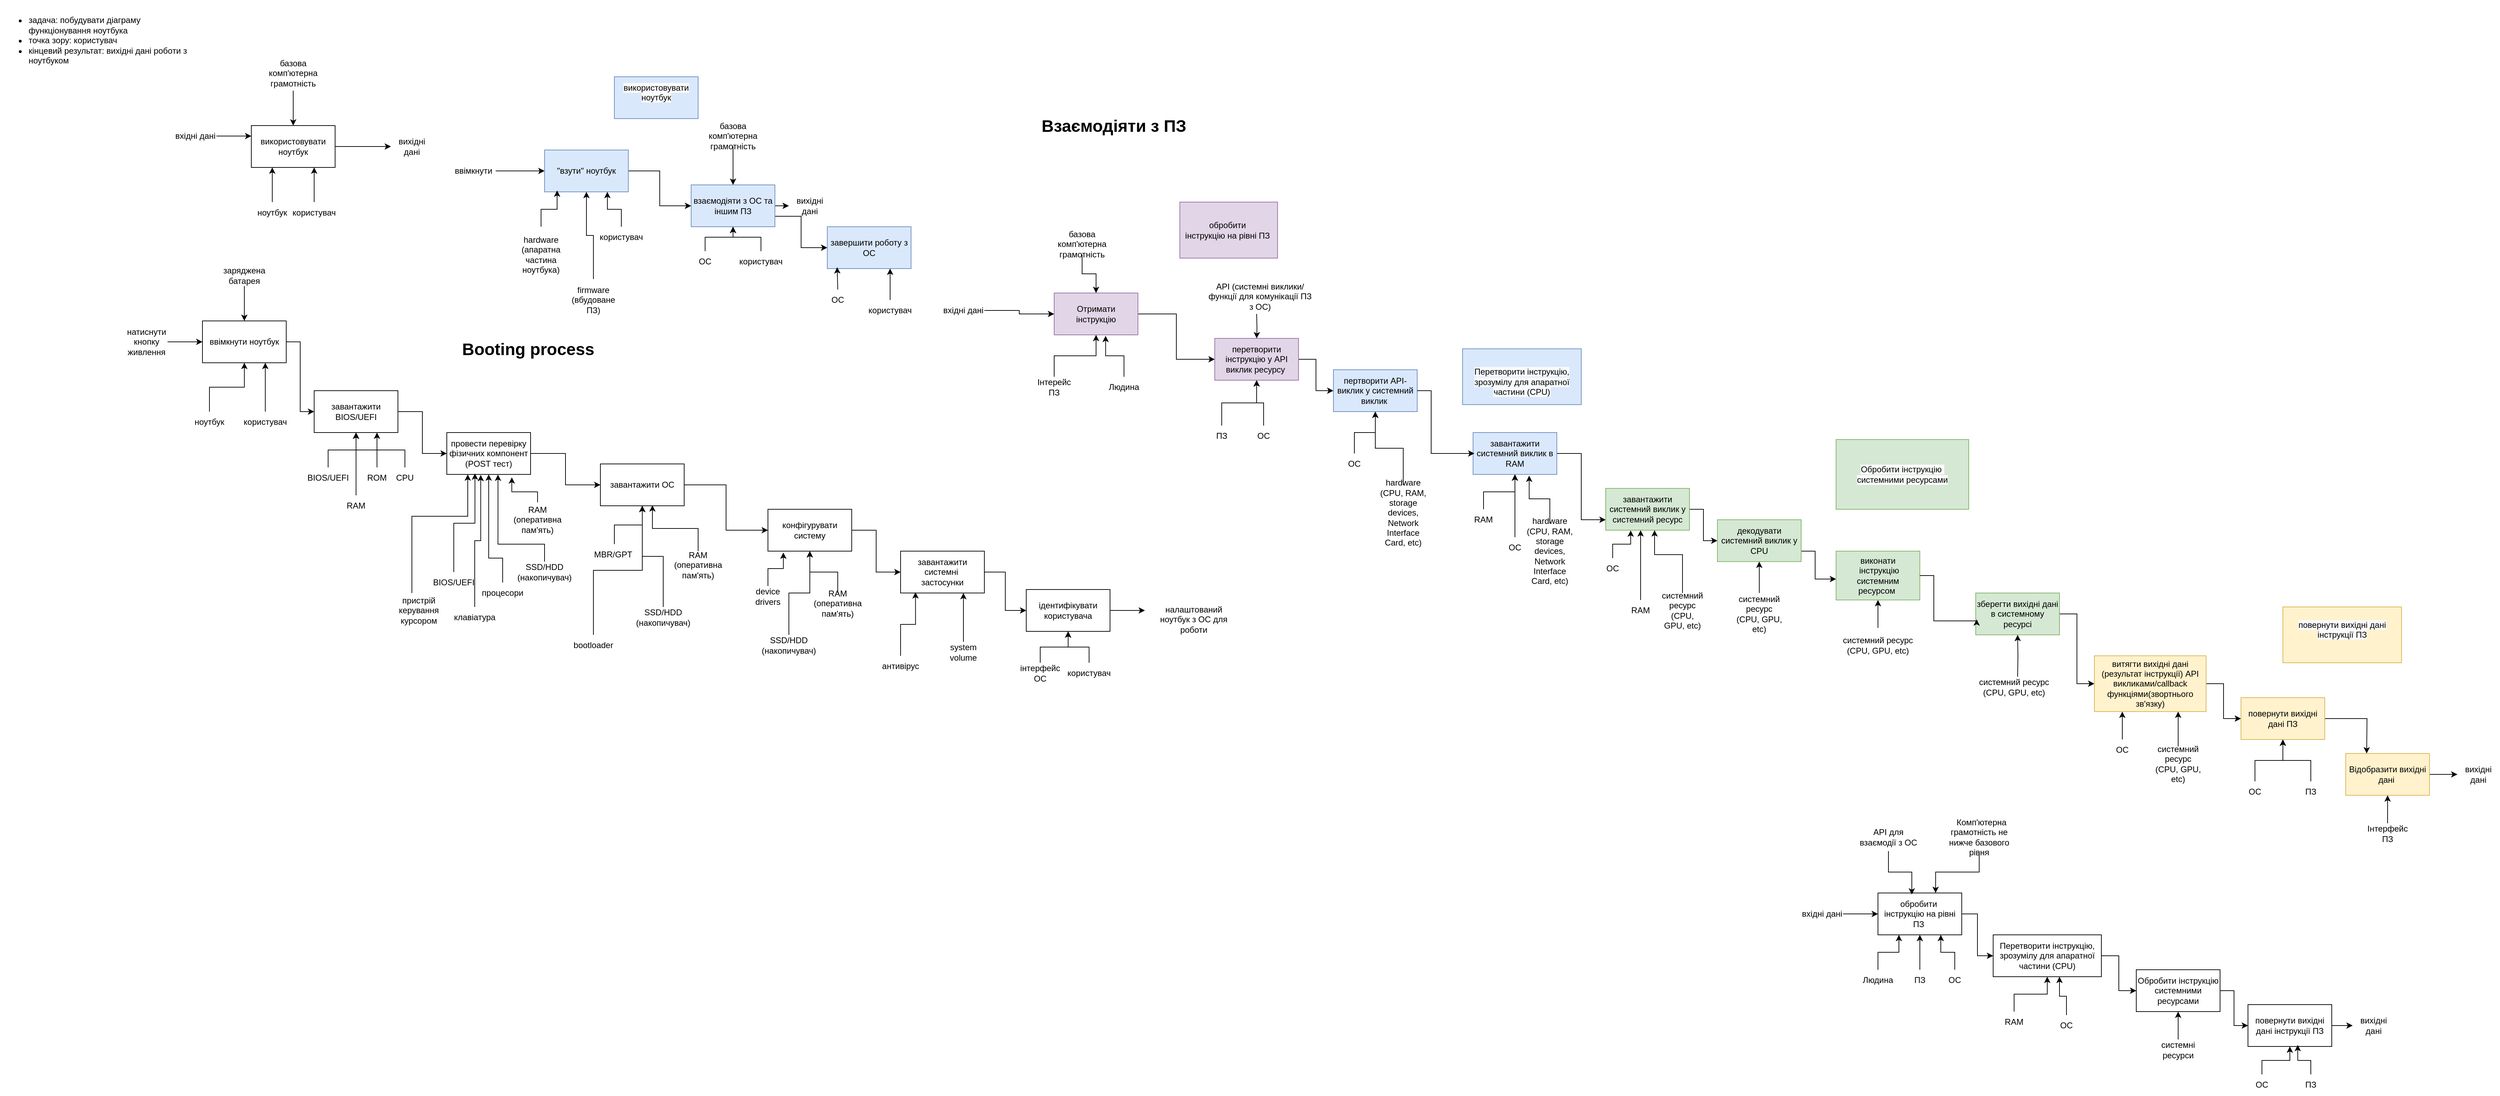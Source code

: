<mxfile version="24.2.2" type="github">
  <diagram name="Page-1" id="XvvfjQK3vHqN5oyYVeZJ">
    <mxGraphModel dx="1750" dy="942" grid="1" gridSize="10" guides="1" tooltips="1" connect="1" arrows="1" fold="1" page="1" pageScale="1" pageWidth="850" pageHeight="1100" math="0" shadow="0">
      <root>
        <mxCell id="0" />
        <mxCell id="1" parent="0" />
        <mxCell id="xynN1DV7xF-PApxHEvJ0-88" style="edgeStyle=orthogonalEdgeStyle;rounded=0;orthogonalLoop=1;jettySize=auto;html=1;exitX=1;exitY=0.5;exitDx=0;exitDy=0;" parent="1" source="xynN1DV7xF-PApxHEvJ0-1" target="xynN1DV7xF-PApxHEvJ0-4" edge="1">
          <mxGeometry relative="1" as="geometry" />
        </mxCell>
        <mxCell id="xynN1DV7xF-PApxHEvJ0-1" value="використовувати ноутбук" style="rounded=0;whiteSpace=wrap;html=1;" parent="1" vertex="1">
          <mxGeometry x="360" y="260" width="120" height="60" as="geometry" />
        </mxCell>
        <mxCell id="xynN1DV7xF-PApxHEvJ0-84" style="edgeStyle=orthogonalEdgeStyle;rounded=0;orthogonalLoop=1;jettySize=auto;html=1;entryX=0;entryY=0.25;entryDx=0;entryDy=0;" parent="1" source="xynN1DV7xF-PApxHEvJ0-3" target="xynN1DV7xF-PApxHEvJ0-1" edge="1">
          <mxGeometry relative="1" as="geometry" />
        </mxCell>
        <mxCell id="xynN1DV7xF-PApxHEvJ0-3" value="вхідні дані" style="text;html=1;align=center;verticalAlign=middle;whiteSpace=wrap;rounded=0;" parent="1" vertex="1">
          <mxGeometry x="250" y="260" width="60" height="30" as="geometry" />
        </mxCell>
        <mxCell id="xynN1DV7xF-PApxHEvJ0-4" value="вихідні дані" style="text;html=1;align=center;verticalAlign=middle;whiteSpace=wrap;rounded=0;" parent="1" vertex="1">
          <mxGeometry x="560" y="275" width="60" height="30" as="geometry" />
        </mxCell>
        <mxCell id="xynN1DV7xF-PApxHEvJ0-85" style="edgeStyle=orthogonalEdgeStyle;rounded=0;orthogonalLoop=1;jettySize=auto;html=1;" parent="1" target="xynN1DV7xF-PApxHEvJ0-1" edge="1">
          <mxGeometry relative="1" as="geometry">
            <mxPoint x="420" y="210" as="sourcePoint" />
            <Array as="points">
              <mxPoint x="420" y="210" />
            </Array>
          </mxGeometry>
        </mxCell>
        <mxCell id="xynN1DV7xF-PApxHEvJ0-5" value="базова комп&#39;ютерна грамотність" style="text;html=1;align=center;verticalAlign=middle;whiteSpace=wrap;rounded=0;" parent="1" vertex="1">
          <mxGeometry x="375" y="170" width="90" height="30" as="geometry" />
        </mxCell>
        <mxCell id="xynN1DV7xF-PApxHEvJ0-86" style="edgeStyle=orthogonalEdgeStyle;rounded=0;orthogonalLoop=1;jettySize=auto;html=1;entryX=0.25;entryY=1;entryDx=0;entryDy=0;" parent="1" source="xynN1DV7xF-PApxHEvJ0-6" target="xynN1DV7xF-PApxHEvJ0-1" edge="1">
          <mxGeometry relative="1" as="geometry" />
        </mxCell>
        <mxCell id="xynN1DV7xF-PApxHEvJ0-6" value="ноутбук" style="text;html=1;align=center;verticalAlign=middle;whiteSpace=wrap;rounded=0;" parent="1" vertex="1">
          <mxGeometry x="360" y="369.65" width="60" height="30" as="geometry" />
        </mxCell>
        <mxCell id="xynN1DV7xF-PApxHEvJ0-87" style="edgeStyle=orthogonalEdgeStyle;rounded=0;orthogonalLoop=1;jettySize=auto;html=1;entryX=0.75;entryY=1;entryDx=0;entryDy=0;" parent="1" source="xynN1DV7xF-PApxHEvJ0-7" target="xynN1DV7xF-PApxHEvJ0-1" edge="1">
          <mxGeometry relative="1" as="geometry" />
        </mxCell>
        <mxCell id="xynN1DV7xF-PApxHEvJ0-7" value="користувач" style="text;html=1;align=center;verticalAlign=middle;whiteSpace=wrap;rounded=0;" parent="1" vertex="1">
          <mxGeometry x="420" y="369.65" width="60" height="30" as="geometry" />
        </mxCell>
        <mxCell id="xynN1DV7xF-PApxHEvJ0-8" value="&lt;ul&gt;&lt;li style=&quot;text-align: left;&quot;&gt;задача: побудувати діаграму функціонування ноутбука&lt;/li&gt;&lt;li style=&quot;text-align: left;&quot;&gt;точка зору: користувач&lt;/li&gt;&lt;li style=&quot;text-align: left;&quot;&gt;кінцевий результат: вихідні дані роботи з ноутбуком&lt;/li&gt;&lt;/ul&gt;&lt;div&gt;&lt;br&gt;&lt;/div&gt;" style="text;html=1;align=center;verticalAlign=middle;whiteSpace=wrap;rounded=0;" parent="1" vertex="1">
          <mxGeometry y="80" width="290" height="130" as="geometry" />
        </mxCell>
        <mxCell id="xynN1DV7xF-PApxHEvJ0-16" style="edgeStyle=orthogonalEdgeStyle;rounded=0;orthogonalLoop=1;jettySize=auto;html=1;exitX=1;exitY=0.5;exitDx=0;exitDy=0;entryX=0;entryY=0.5;entryDx=0;entryDy=0;" parent="1" source="xynN1DV7xF-PApxHEvJ0-9" target="xynN1DV7xF-PApxHEvJ0-10" edge="1">
          <mxGeometry relative="1" as="geometry" />
        </mxCell>
        <mxCell id="xynN1DV7xF-PApxHEvJ0-9" value="ввімкнути ноутбук" style="rounded=0;whiteSpace=wrap;html=1;" parent="1" vertex="1">
          <mxGeometry x="290" y="540" width="120" height="60" as="geometry" />
        </mxCell>
        <mxCell id="xynN1DV7xF-PApxHEvJ0-47" style="edgeStyle=orthogonalEdgeStyle;rounded=0;orthogonalLoop=1;jettySize=auto;html=1;exitX=1;exitY=0.5;exitDx=0;exitDy=0;entryX=0;entryY=0.5;entryDx=0;entryDy=0;" parent="1" source="xynN1DV7xF-PApxHEvJ0-10" target="xynN1DV7xF-PApxHEvJ0-28" edge="1">
          <mxGeometry relative="1" as="geometry" />
        </mxCell>
        <mxCell id="xynN1DV7xF-PApxHEvJ0-10" value="завантажити BIOS/UEFI" style="rounded=0;whiteSpace=wrap;html=1;" parent="1" vertex="1">
          <mxGeometry x="450" y="640" width="120" height="60" as="geometry" />
        </mxCell>
        <mxCell id="xynN1DV7xF-PApxHEvJ0-17" style="edgeStyle=orthogonalEdgeStyle;rounded=0;orthogonalLoop=1;jettySize=auto;html=1;" parent="1" source="xynN1DV7xF-PApxHEvJ0-11" target="xynN1DV7xF-PApxHEvJ0-9" edge="1">
          <mxGeometry relative="1" as="geometry" />
        </mxCell>
        <mxCell id="xynN1DV7xF-PApxHEvJ0-11" value="натиснути кнопку живлення" style="text;html=1;align=center;verticalAlign=middle;whiteSpace=wrap;rounded=0;" parent="1" vertex="1">
          <mxGeometry x="180" y="555" width="60" height="30" as="geometry" />
        </mxCell>
        <mxCell id="xynN1DV7xF-PApxHEvJ0-18" style="edgeStyle=orthogonalEdgeStyle;rounded=0;orthogonalLoop=1;jettySize=auto;html=1;exitX=0.5;exitY=1;exitDx=0;exitDy=0;" parent="1" source="xynN1DV7xF-PApxHEvJ0-13" target="xynN1DV7xF-PApxHEvJ0-9" edge="1">
          <mxGeometry relative="1" as="geometry" />
        </mxCell>
        <mxCell id="xynN1DV7xF-PApxHEvJ0-13" value="заряджена батарея" style="text;html=1;align=center;verticalAlign=middle;whiteSpace=wrap;rounded=0;" parent="1" vertex="1">
          <mxGeometry x="320" y="460" width="60" height="30" as="geometry" />
        </mxCell>
        <mxCell id="xynN1DV7xF-PApxHEvJ0-19" style="edgeStyle=orthogonalEdgeStyle;rounded=0;orthogonalLoop=1;jettySize=auto;html=1;" parent="1" source="xynN1DV7xF-PApxHEvJ0-14" target="xynN1DV7xF-PApxHEvJ0-9" edge="1">
          <mxGeometry relative="1" as="geometry" />
        </mxCell>
        <mxCell id="xynN1DV7xF-PApxHEvJ0-14" value="ноутбук" style="text;html=1;align=center;verticalAlign=middle;whiteSpace=wrap;rounded=0;" parent="1" vertex="1">
          <mxGeometry x="270" y="670" width="60" height="30" as="geometry" />
        </mxCell>
        <mxCell id="xynN1DV7xF-PApxHEvJ0-23" style="edgeStyle=orthogonalEdgeStyle;rounded=0;orthogonalLoop=1;jettySize=auto;html=1;" parent="1" source="xynN1DV7xF-PApxHEvJ0-20" target="xynN1DV7xF-PApxHEvJ0-10" edge="1">
          <mxGeometry relative="1" as="geometry" />
        </mxCell>
        <mxCell id="xynN1DV7xF-PApxHEvJ0-20" value="BIOS/UEFI" style="text;html=1;align=center;verticalAlign=middle;whiteSpace=wrap;rounded=0;" parent="1" vertex="1">
          <mxGeometry x="440" y="750" width="60" height="30" as="geometry" />
        </mxCell>
        <mxCell id="xynN1DV7xF-PApxHEvJ0-25" style="edgeStyle=orthogonalEdgeStyle;rounded=0;orthogonalLoop=1;jettySize=auto;html=1;" parent="1" source="xynN1DV7xF-PApxHEvJ0-21" target="xynN1DV7xF-PApxHEvJ0-10" edge="1">
          <mxGeometry relative="1" as="geometry" />
        </mxCell>
        <mxCell id="xynN1DV7xF-PApxHEvJ0-21" value="ROM" style="text;html=1;align=center;verticalAlign=middle;whiteSpace=wrap;rounded=0;" parent="1" vertex="1">
          <mxGeometry x="510" y="750" width="60" height="30" as="geometry" />
        </mxCell>
        <mxCell id="xynN1DV7xF-PApxHEvJ0-24" style="edgeStyle=orthogonalEdgeStyle;rounded=0;orthogonalLoop=1;jettySize=auto;html=1;exitX=0.5;exitY=0;exitDx=0;exitDy=0;" parent="1" source="xynN1DV7xF-PApxHEvJ0-22" target="xynN1DV7xF-PApxHEvJ0-10" edge="1">
          <mxGeometry relative="1" as="geometry" />
        </mxCell>
        <mxCell id="xynN1DV7xF-PApxHEvJ0-22" value="RAM" style="text;html=1;align=center;verticalAlign=middle;whiteSpace=wrap;rounded=0;" parent="1" vertex="1">
          <mxGeometry x="480" y="790" width="60" height="30" as="geometry" />
        </mxCell>
        <mxCell id="xynN1DV7xF-PApxHEvJ0-27" style="edgeStyle=orthogonalEdgeStyle;rounded=0;orthogonalLoop=1;jettySize=auto;html=1;entryX=0.75;entryY=1;entryDx=0;entryDy=0;" parent="1" source="xynN1DV7xF-PApxHEvJ0-26" target="xynN1DV7xF-PApxHEvJ0-9" edge="1">
          <mxGeometry relative="1" as="geometry" />
        </mxCell>
        <mxCell id="xynN1DV7xF-PApxHEvJ0-26" value="користувач" style="text;html=1;align=center;verticalAlign=middle;whiteSpace=wrap;rounded=0;" parent="1" vertex="1">
          <mxGeometry x="350" y="670" width="60" height="30" as="geometry" />
        </mxCell>
        <mxCell id="xynN1DV7xF-PApxHEvJ0-49" style="edgeStyle=orthogonalEdgeStyle;rounded=0;orthogonalLoop=1;jettySize=auto;html=1;" parent="1" source="xynN1DV7xF-PApxHEvJ0-28" target="xynN1DV7xF-PApxHEvJ0-48" edge="1">
          <mxGeometry relative="1" as="geometry" />
        </mxCell>
        <mxCell id="xynN1DV7xF-PApxHEvJ0-28" value="провести перевірку фізичних компонент (POST теcт)" style="rounded=0;whiteSpace=wrap;html=1;" parent="1" vertex="1">
          <mxGeometry x="640" y="700" width="120" height="60" as="geometry" />
        </mxCell>
        <mxCell id="xynN1DV7xF-PApxHEvJ0-34" style="edgeStyle=orthogonalEdgeStyle;rounded=0;orthogonalLoop=1;jettySize=auto;html=1;entryX=0.75;entryY=1;entryDx=0;entryDy=0;" parent="1" source="xynN1DV7xF-PApxHEvJ0-33" target="xynN1DV7xF-PApxHEvJ0-10" edge="1">
          <mxGeometry relative="1" as="geometry" />
        </mxCell>
        <mxCell id="xynN1DV7xF-PApxHEvJ0-33" value="CPU" style="text;html=1;align=center;verticalAlign=middle;whiteSpace=wrap;rounded=0;" parent="1" vertex="1">
          <mxGeometry x="550" y="750" width="60" height="30" as="geometry" />
        </mxCell>
        <mxCell id="xynN1DV7xF-PApxHEvJ0-44" style="edgeStyle=orthogonalEdgeStyle;rounded=0;orthogonalLoop=1;jettySize=auto;html=1;" parent="1" source="xynN1DV7xF-PApxHEvJ0-37" target="xynN1DV7xF-PApxHEvJ0-28" edge="1">
          <mxGeometry relative="1" as="geometry">
            <Array as="points">
              <mxPoint x="720" y="880" />
              <mxPoint x="700" y="880" />
            </Array>
          </mxGeometry>
        </mxCell>
        <mxCell id="xynN1DV7xF-PApxHEvJ0-37" value="процесори" style="text;html=1;align=center;verticalAlign=middle;whiteSpace=wrap;rounded=0;" parent="1" vertex="1">
          <mxGeometry x="690" y="915" width="60" height="30" as="geometry" />
        </mxCell>
        <mxCell id="xynN1DV7xF-PApxHEvJ0-38" value="RAM (оперативна пам&#39;ять)" style="text;html=1;align=center;verticalAlign=middle;whiteSpace=wrap;rounded=0;" parent="1" vertex="1">
          <mxGeometry x="740" y="810" width="60" height="30" as="geometry" />
        </mxCell>
        <mxCell id="xynN1DV7xF-PApxHEvJ0-42" style="edgeStyle=orthogonalEdgeStyle;rounded=0;orthogonalLoop=1;jettySize=auto;html=1;entryX=0.25;entryY=1;entryDx=0;entryDy=0;" parent="1" target="xynN1DV7xF-PApxHEvJ0-28" edge="1">
          <mxGeometry relative="1" as="geometry">
            <mxPoint x="590" y="930" as="sourcePoint" />
            <Array as="points">
              <mxPoint x="590" y="820" />
              <mxPoint x="670" y="820" />
            </Array>
          </mxGeometry>
        </mxCell>
        <mxCell id="xynN1DV7xF-PApxHEvJ0-39" value="пристрій керування курсором" style="text;html=1;align=center;verticalAlign=middle;whiteSpace=wrap;rounded=0;" parent="1" vertex="1">
          <mxGeometry x="550" y="940" width="100" height="30" as="geometry" />
        </mxCell>
        <mxCell id="xynN1DV7xF-PApxHEvJ0-40" value="SSD/HDD (накопичувач)" style="text;html=1;align=center;verticalAlign=middle;whiteSpace=wrap;rounded=0;" parent="1" vertex="1">
          <mxGeometry x="750" y="885" width="60" height="30" as="geometry" />
        </mxCell>
        <mxCell id="xynN1DV7xF-PApxHEvJ0-41" value="клавіатура" style="text;html=1;align=center;verticalAlign=middle;whiteSpace=wrap;rounded=0;" parent="1" vertex="1">
          <mxGeometry x="650" y="950" width="60" height="30" as="geometry" />
        </mxCell>
        <mxCell id="xynN1DV7xF-PApxHEvJ0-43" style="edgeStyle=orthogonalEdgeStyle;rounded=0;orthogonalLoop=1;jettySize=auto;html=1;exitX=0.5;exitY=0;exitDx=0;exitDy=0;entryX=0.405;entryY=1.013;entryDx=0;entryDy=0;entryPerimeter=0;" parent="1" source="xynN1DV7xF-PApxHEvJ0-41" target="xynN1DV7xF-PApxHEvJ0-28" edge="1">
          <mxGeometry relative="1" as="geometry" />
        </mxCell>
        <mxCell id="xynN1DV7xF-PApxHEvJ0-45" style="edgeStyle=orthogonalEdgeStyle;rounded=0;orthogonalLoop=1;jettySize=auto;html=1;entryX=0.776;entryY=1.07;entryDx=0;entryDy=0;entryPerimeter=0;" parent="1" target="xynN1DV7xF-PApxHEvJ0-28" edge="1">
          <mxGeometry relative="1" as="geometry">
            <mxPoint x="770" y="800" as="sourcePoint" />
            <Array as="points">
              <mxPoint x="770" y="785" />
              <mxPoint x="733" y="785" />
            </Array>
          </mxGeometry>
        </mxCell>
        <mxCell id="xynN1DV7xF-PApxHEvJ0-46" style="edgeStyle=orthogonalEdgeStyle;rounded=0;orthogonalLoop=1;jettySize=auto;html=1;entryX=0.611;entryY=1.005;entryDx=0;entryDy=0;entryPerimeter=0;" parent="1" source="xynN1DV7xF-PApxHEvJ0-40" target="xynN1DV7xF-PApxHEvJ0-28" edge="1">
          <mxGeometry relative="1" as="geometry">
            <Array as="points">
              <mxPoint x="780" y="860" />
              <mxPoint x="713" y="860" />
            </Array>
          </mxGeometry>
        </mxCell>
        <mxCell id="xynN1DV7xF-PApxHEvJ0-68" style="edgeStyle=orthogonalEdgeStyle;rounded=0;orthogonalLoop=1;jettySize=auto;html=1;exitX=1;exitY=0.5;exitDx=0;exitDy=0;entryX=0;entryY=0.5;entryDx=0;entryDy=0;" parent="1" source="xynN1DV7xF-PApxHEvJ0-48" target="xynN1DV7xF-PApxHEvJ0-61" edge="1">
          <mxGeometry relative="1" as="geometry" />
        </mxCell>
        <mxCell id="xynN1DV7xF-PApxHEvJ0-48" value="завантажити ОС" style="rounded=0;whiteSpace=wrap;html=1;" parent="1" vertex="1">
          <mxGeometry x="860" y="745" width="120" height="60" as="geometry" />
        </mxCell>
        <mxCell id="xynN1DV7xF-PApxHEvJ0-51" style="edgeStyle=orthogonalEdgeStyle;rounded=0;orthogonalLoop=1;jettySize=auto;html=1;" parent="1" source="xynN1DV7xF-PApxHEvJ0-50" target="xynN1DV7xF-PApxHEvJ0-48" edge="1">
          <mxGeometry relative="1" as="geometry" />
        </mxCell>
        <mxCell id="xynN1DV7xF-PApxHEvJ0-50" value="MBR/GPT&amp;nbsp;" style="text;html=1;align=center;verticalAlign=middle;whiteSpace=wrap;rounded=0;" parent="1" vertex="1">
          <mxGeometry x="850" y="860" width="60" height="30" as="geometry" />
        </mxCell>
        <mxCell id="xynN1DV7xF-PApxHEvJ0-53" style="edgeStyle=orthogonalEdgeStyle;rounded=0;orthogonalLoop=1;jettySize=auto;html=1;" parent="1" source="xynN1DV7xF-PApxHEvJ0-52" target="xynN1DV7xF-PApxHEvJ0-48" edge="1">
          <mxGeometry relative="1" as="geometry" />
        </mxCell>
        <mxCell id="xynN1DV7xF-PApxHEvJ0-52" value="SSD/HDD (накопичувач)" style="text;html=1;align=center;verticalAlign=middle;whiteSpace=wrap;rounded=0;" parent="1" vertex="1">
          <mxGeometry x="920" y="950" width="60" height="30" as="geometry" />
        </mxCell>
        <mxCell id="xynN1DV7xF-PApxHEvJ0-56" value="RAM (оперативна пам&#39;ять)" style="text;html=1;align=center;verticalAlign=middle;whiteSpace=wrap;rounded=0;" parent="1" vertex="1">
          <mxGeometry x="970" y="870" width="60" height="40" as="geometry" />
        </mxCell>
        <mxCell id="xynN1DV7xF-PApxHEvJ0-57" style="edgeStyle=orthogonalEdgeStyle;rounded=0;orthogonalLoop=1;jettySize=auto;html=1;entryX=0.621;entryY=0.987;entryDx=0;entryDy=0;entryPerimeter=0;" parent="1" source="xynN1DV7xF-PApxHEvJ0-56" target="xynN1DV7xF-PApxHEvJ0-48" edge="1">
          <mxGeometry relative="1" as="geometry" />
        </mxCell>
        <mxCell id="xynN1DV7xF-PApxHEvJ0-59" style="edgeStyle=orthogonalEdgeStyle;rounded=0;orthogonalLoop=1;jettySize=auto;html=1;entryX=0.5;entryY=1;entryDx=0;entryDy=0;" parent="1" source="xynN1DV7xF-PApxHEvJ0-58" target="xynN1DV7xF-PApxHEvJ0-48" edge="1">
          <mxGeometry relative="1" as="geometry" />
        </mxCell>
        <mxCell id="xynN1DV7xF-PApxHEvJ0-58" value="bootloader" style="text;html=1;align=center;verticalAlign=middle;whiteSpace=wrap;rounded=0;" parent="1" vertex="1">
          <mxGeometry x="820" y="990" width="60" height="30" as="geometry" />
        </mxCell>
        <mxCell id="xynN1DV7xF-PApxHEvJ0-60" value="device drivers" style="text;html=1;align=center;verticalAlign=middle;whiteSpace=wrap;rounded=0;" parent="1" vertex="1">
          <mxGeometry x="1070" y="920" width="60" height="30" as="geometry" />
        </mxCell>
        <mxCell id="xynN1DV7xF-PApxHEvJ0-70" style="edgeStyle=orthogonalEdgeStyle;rounded=0;orthogonalLoop=1;jettySize=auto;html=1;" parent="1" source="xynN1DV7xF-PApxHEvJ0-61" target="xynN1DV7xF-PApxHEvJ0-69" edge="1">
          <mxGeometry relative="1" as="geometry" />
        </mxCell>
        <mxCell id="xynN1DV7xF-PApxHEvJ0-61" value="конфігурувати систему" style="rounded=0;whiteSpace=wrap;html=1;" parent="1" vertex="1">
          <mxGeometry x="1100" y="810" width="120" height="60" as="geometry" />
        </mxCell>
        <mxCell id="xynN1DV7xF-PApxHEvJ0-65" style="edgeStyle=orthogonalEdgeStyle;rounded=0;orthogonalLoop=1;jettySize=auto;html=1;" parent="1" source="xynN1DV7xF-PApxHEvJ0-62" target="xynN1DV7xF-PApxHEvJ0-61" edge="1">
          <mxGeometry relative="1" as="geometry" />
        </mxCell>
        <mxCell id="xynN1DV7xF-PApxHEvJ0-62" value="SSD/HDD (накопичувач)" style="text;html=1;align=center;verticalAlign=middle;whiteSpace=wrap;rounded=0;" parent="1" vertex="1">
          <mxGeometry x="1100" y="990" width="60" height="30" as="geometry" />
        </mxCell>
        <mxCell id="xynN1DV7xF-PApxHEvJ0-66" style="edgeStyle=orthogonalEdgeStyle;rounded=0;orthogonalLoop=1;jettySize=auto;html=1;" parent="1" source="xynN1DV7xF-PApxHEvJ0-63" target="xynN1DV7xF-PApxHEvJ0-61" edge="1">
          <mxGeometry relative="1" as="geometry" />
        </mxCell>
        <mxCell id="xynN1DV7xF-PApxHEvJ0-63" value="RAM (оперативна пам&#39;ять)" style="text;html=1;align=center;verticalAlign=middle;whiteSpace=wrap;rounded=0;" parent="1" vertex="1">
          <mxGeometry x="1170" y="930" width="60" height="30" as="geometry" />
        </mxCell>
        <mxCell id="xynN1DV7xF-PApxHEvJ0-64" style="edgeStyle=orthogonalEdgeStyle;rounded=0;orthogonalLoop=1;jettySize=auto;html=1;entryX=0.184;entryY=1.034;entryDx=0;entryDy=0;entryPerimeter=0;" parent="1" source="xynN1DV7xF-PApxHEvJ0-60" target="xynN1DV7xF-PApxHEvJ0-61" edge="1">
          <mxGeometry relative="1" as="geometry" />
        </mxCell>
        <mxCell id="xynN1DV7xF-PApxHEvJ0-76" style="edgeStyle=orthogonalEdgeStyle;rounded=0;orthogonalLoop=1;jettySize=auto;html=1;exitX=1;exitY=0.5;exitDx=0;exitDy=0;" parent="1" source="xynN1DV7xF-PApxHEvJ0-69" target="xynN1DV7xF-PApxHEvJ0-75" edge="1">
          <mxGeometry relative="1" as="geometry" />
        </mxCell>
        <mxCell id="xynN1DV7xF-PApxHEvJ0-69" value="завантажити системні&amp;nbsp;&lt;div&gt;застосунки&lt;/div&gt;" style="rounded=0;whiteSpace=wrap;html=1;" parent="1" vertex="1">
          <mxGeometry x="1290" y="870" width="120" height="60" as="geometry" />
        </mxCell>
        <mxCell id="xynN1DV7xF-PApxHEvJ0-71" value="антивірус" style="text;html=1;align=center;verticalAlign=middle;whiteSpace=wrap;rounded=0;" parent="1" vertex="1">
          <mxGeometry x="1260" y="1020" width="60" height="30" as="geometry" />
        </mxCell>
        <mxCell id="xynN1DV7xF-PApxHEvJ0-74" style="edgeStyle=orthogonalEdgeStyle;rounded=0;orthogonalLoop=1;jettySize=auto;html=1;entryX=0.75;entryY=1;entryDx=0;entryDy=0;" parent="1" source="xynN1DV7xF-PApxHEvJ0-72" target="xynN1DV7xF-PApxHEvJ0-69" edge="1">
          <mxGeometry relative="1" as="geometry" />
        </mxCell>
        <mxCell id="xynN1DV7xF-PApxHEvJ0-72" value="system volume" style="text;html=1;align=center;verticalAlign=middle;whiteSpace=wrap;rounded=0;" parent="1" vertex="1">
          <mxGeometry x="1350" y="1000" width="60" height="30" as="geometry" />
        </mxCell>
        <mxCell id="xynN1DV7xF-PApxHEvJ0-73" style="edgeStyle=orthogonalEdgeStyle;rounded=0;orthogonalLoop=1;jettySize=auto;html=1;entryX=0.178;entryY=0.982;entryDx=0;entryDy=0;entryPerimeter=0;" parent="1" source="xynN1DV7xF-PApxHEvJ0-71" target="xynN1DV7xF-PApxHEvJ0-69" edge="1">
          <mxGeometry relative="1" as="geometry" />
        </mxCell>
        <mxCell id="9BUm0SveGyXNc4T9sePO-149" style="edgeStyle=orthogonalEdgeStyle;rounded=0;orthogonalLoop=1;jettySize=auto;html=1;" edge="1" parent="1" source="xynN1DV7xF-PApxHEvJ0-75">
          <mxGeometry relative="1" as="geometry">
            <mxPoint x="1640" y="955" as="targetPoint" />
          </mxGeometry>
        </mxCell>
        <mxCell id="xynN1DV7xF-PApxHEvJ0-75" value="ідентифікувати користувача" style="rounded=0;whiteSpace=wrap;html=1;" parent="1" vertex="1">
          <mxGeometry x="1470" y="925" width="120" height="60" as="geometry" />
        </mxCell>
        <mxCell id="xynN1DV7xF-PApxHEvJ0-78" style="edgeStyle=orthogonalEdgeStyle;rounded=0;orthogonalLoop=1;jettySize=auto;html=1;" parent="1" source="xynN1DV7xF-PApxHEvJ0-77" target="xynN1DV7xF-PApxHEvJ0-75" edge="1">
          <mxGeometry relative="1" as="geometry" />
        </mxCell>
        <mxCell id="xynN1DV7xF-PApxHEvJ0-77" value="інтерфейс ОС" style="text;html=1;align=center;verticalAlign=middle;whiteSpace=wrap;rounded=0;" parent="1" vertex="1">
          <mxGeometry x="1460" y="1030" width="60" height="30" as="geometry" />
        </mxCell>
        <mxCell id="xynN1DV7xF-PApxHEvJ0-80" style="edgeStyle=orthogonalEdgeStyle;rounded=0;orthogonalLoop=1;jettySize=auto;html=1;" parent="1" source="xynN1DV7xF-PApxHEvJ0-79" target="xynN1DV7xF-PApxHEvJ0-75" edge="1">
          <mxGeometry relative="1" as="geometry" />
        </mxCell>
        <mxCell id="xynN1DV7xF-PApxHEvJ0-79" value="користувач" style="text;html=1;align=center;verticalAlign=middle;whiteSpace=wrap;rounded=0;" parent="1" vertex="1">
          <mxGeometry x="1530" y="1030" width="60" height="30" as="geometry" />
        </mxCell>
        <mxCell id="xynN1DV7xF-PApxHEvJ0-83" value="&lt;h1 style=&quot;margin-top: 0px;&quot;&gt;Booting process&lt;/h1&gt;" style="text;html=1;whiteSpace=wrap;overflow=hidden;rounded=0;" parent="1" vertex="1">
          <mxGeometry x="660" y="560" width="220" height="120" as="geometry" />
        </mxCell>
        <mxCell id="xynN1DV7xF-PApxHEvJ0-104" style="edgeStyle=orthogonalEdgeStyle;rounded=0;orthogonalLoop=1;jettySize=auto;html=1;exitX=1;exitY=0.5;exitDx=0;exitDy=0;entryX=0;entryY=0.5;entryDx=0;entryDy=0;" parent="1" source="xynN1DV7xF-PApxHEvJ0-89" target="xynN1DV7xF-PApxHEvJ0-90" edge="1">
          <mxGeometry relative="1" as="geometry" />
        </mxCell>
        <mxCell id="xynN1DV7xF-PApxHEvJ0-89" value="&quot;взути&quot; ноутбук" style="rounded=0;whiteSpace=wrap;html=1;fillColor=#dae8fc;strokeColor=#6c8ebf;" parent="1" vertex="1">
          <mxGeometry x="780" y="295" width="120" height="60" as="geometry" />
        </mxCell>
        <mxCell id="xynN1DV7xF-PApxHEvJ0-105" style="edgeStyle=orthogonalEdgeStyle;rounded=0;orthogonalLoop=1;jettySize=auto;html=1;exitX=1;exitY=0.5;exitDx=0;exitDy=0;" parent="1" source="xynN1DV7xF-PApxHEvJ0-90" target="xynN1DV7xF-PApxHEvJ0-106" edge="1">
          <mxGeometry relative="1" as="geometry">
            <mxPoint x="1160" y="374.652" as="targetPoint" />
          </mxGeometry>
        </mxCell>
        <mxCell id="9BUm0SveGyXNc4T9sePO-156" style="edgeStyle=orthogonalEdgeStyle;rounded=0;orthogonalLoop=1;jettySize=auto;html=1;exitX=1;exitY=0.75;exitDx=0;exitDy=0;entryX=0;entryY=0.5;entryDx=0;entryDy=0;" edge="1" parent="1" source="xynN1DV7xF-PApxHEvJ0-90" target="9BUm0SveGyXNc4T9sePO-153">
          <mxGeometry relative="1" as="geometry" />
        </mxCell>
        <mxCell id="xynN1DV7xF-PApxHEvJ0-90" value="взаємодіяти з ОС та іншим ПЗ" style="rounded=0;whiteSpace=wrap;html=1;fillColor=#dae8fc;strokeColor=#6c8ebf;" parent="1" vertex="1">
          <mxGeometry x="990" y="345" width="120" height="60" as="geometry" />
        </mxCell>
        <mxCell id="xynN1DV7xF-PApxHEvJ0-102" style="edgeStyle=orthogonalEdgeStyle;rounded=0;orthogonalLoop=1;jettySize=auto;html=1;entryX=0;entryY=0.5;entryDx=0;entryDy=0;" parent="1" source="xynN1DV7xF-PApxHEvJ0-91" target="xynN1DV7xF-PApxHEvJ0-89" edge="1">
          <mxGeometry relative="1" as="geometry" />
        </mxCell>
        <mxCell id="xynN1DV7xF-PApxHEvJ0-91" value="ввімкнути&amp;nbsp;" style="text;html=1;align=center;verticalAlign=middle;whiteSpace=wrap;rounded=0;" parent="1" vertex="1">
          <mxGeometry x="650" y="310" width="60" height="30" as="geometry" />
        </mxCell>
        <mxCell id="xynN1DV7xF-PApxHEvJ0-101" style="edgeStyle=orthogonalEdgeStyle;rounded=0;orthogonalLoop=1;jettySize=auto;html=1;entryX=0.5;entryY=0;entryDx=0;entryDy=0;" parent="1" source="xynN1DV7xF-PApxHEvJ0-93" target="xynN1DV7xF-PApxHEvJ0-90" edge="1">
          <mxGeometry relative="1" as="geometry" />
        </mxCell>
        <mxCell id="xynN1DV7xF-PApxHEvJ0-93" value="базова комп&#39;ютерна грамотність" style="text;html=1;align=center;verticalAlign=middle;whiteSpace=wrap;rounded=0;" parent="1" vertex="1">
          <mxGeometry x="1005" y="260" width="90" height="30" as="geometry" />
        </mxCell>
        <mxCell id="xynN1DV7xF-PApxHEvJ0-94" value="hardware&lt;div&gt;(апаратна частина ноутбука)&lt;/div&gt;" style="text;html=1;align=center;verticalAlign=middle;whiteSpace=wrap;rounded=0;" parent="1" vertex="1">
          <mxGeometry x="740" y="405" width="70" height="80" as="geometry" />
        </mxCell>
        <mxCell id="9BUm0SveGyXNc4T9sePO-139" style="edgeStyle=orthogonalEdgeStyle;rounded=0;orthogonalLoop=1;jettySize=auto;html=1;entryX=0.75;entryY=1;entryDx=0;entryDy=0;" edge="1" parent="1" source="xynN1DV7xF-PApxHEvJ0-95" target="xynN1DV7xF-PApxHEvJ0-89">
          <mxGeometry relative="1" as="geometry" />
        </mxCell>
        <mxCell id="xynN1DV7xF-PApxHEvJ0-95" value="користувач" style="text;html=1;align=center;verticalAlign=middle;whiteSpace=wrap;rounded=0;" parent="1" vertex="1">
          <mxGeometry x="860" y="405" width="60" height="30" as="geometry" />
        </mxCell>
        <mxCell id="xynN1DV7xF-PApxHEvJ0-106" value="вихідні дані" style="text;html=1;align=center;verticalAlign=middle;whiteSpace=wrap;rounded=0;" parent="1" vertex="1">
          <mxGeometry x="1130" y="359.652" width="60" height="30" as="geometry" />
        </mxCell>
        <mxCell id="9BUm0SveGyXNc4T9sePO-11" style="edgeStyle=orthogonalEdgeStyle;rounded=0;orthogonalLoop=1;jettySize=auto;html=1;entryX=0;entryY=0.5;entryDx=0;entryDy=0;" edge="1" parent="1" source="9BUm0SveGyXNc4T9sePO-2" target="9BUm0SveGyXNc4T9sePO-12">
          <mxGeometry relative="1" as="geometry">
            <mxPoint x="1730" y="540.0" as="targetPoint" />
          </mxGeometry>
        </mxCell>
        <mxCell id="9BUm0SveGyXNc4T9sePO-2" value="&lt;div&gt;Отримати&lt;/div&gt;&lt;div&gt;інструкцію&lt;/div&gt;" style="rounded=0;whiteSpace=wrap;html=1;fillColor=#e1d5e7;strokeColor=#9673a6;" vertex="1" parent="1">
          <mxGeometry x="1510" y="500" width="120" height="60" as="geometry" />
        </mxCell>
        <mxCell id="9BUm0SveGyXNc4T9sePO-3" value="&lt;h1 style=&quot;margin-top: 0px;&quot;&gt;Взаємодіяти з ПЗ&lt;/h1&gt;&lt;p&gt;&lt;br&gt;&lt;/p&gt;" style="text;html=1;whiteSpace=wrap;overflow=hidden;rounded=0;" vertex="1" parent="1">
          <mxGeometry x="1490" y="240" width="220" height="60" as="geometry" />
        </mxCell>
        <mxCell id="9BUm0SveGyXNc4T9sePO-9" style="edgeStyle=orthogonalEdgeStyle;rounded=0;orthogonalLoop=1;jettySize=auto;html=1;" edge="1" parent="1" source="9BUm0SveGyXNc4T9sePO-4" target="9BUm0SveGyXNc4T9sePO-2">
          <mxGeometry relative="1" as="geometry" />
        </mxCell>
        <mxCell id="9BUm0SveGyXNc4T9sePO-4" value="вхідні дані" style="text;html=1;align=center;verticalAlign=middle;whiteSpace=wrap;rounded=0;" vertex="1" parent="1">
          <mxGeometry x="1350" y="510" width="60" height="30" as="geometry" />
        </mxCell>
        <mxCell id="9BUm0SveGyXNc4T9sePO-7" style="edgeStyle=orthogonalEdgeStyle;rounded=0;orthogonalLoop=1;jettySize=auto;html=1;" edge="1" parent="1" source="9BUm0SveGyXNc4T9sePO-5" target="9BUm0SveGyXNc4T9sePO-2">
          <mxGeometry relative="1" as="geometry" />
        </mxCell>
        <mxCell id="9BUm0SveGyXNc4T9sePO-5" value="Інтерейс ПЗ" style="text;html=1;align=center;verticalAlign=middle;whiteSpace=wrap;rounded=0;" vertex="1" parent="1">
          <mxGeometry x="1480" y="620" width="60" height="30" as="geometry" />
        </mxCell>
        <mxCell id="9BUm0SveGyXNc4T9sePO-6" value="Людина" style="text;html=1;align=center;verticalAlign=middle;whiteSpace=wrap;rounded=0;" vertex="1" parent="1">
          <mxGeometry x="1580" y="620" width="60" height="30" as="geometry" />
        </mxCell>
        <mxCell id="9BUm0SveGyXNc4T9sePO-8" style="edgeStyle=orthogonalEdgeStyle;rounded=0;orthogonalLoop=1;jettySize=auto;html=1;entryX=0.614;entryY=1.022;entryDx=0;entryDy=0;entryPerimeter=0;" edge="1" parent="1" source="9BUm0SveGyXNc4T9sePO-6" target="9BUm0SveGyXNc4T9sePO-2">
          <mxGeometry relative="1" as="geometry" />
        </mxCell>
        <mxCell id="9BUm0SveGyXNc4T9sePO-16" style="edgeStyle=orthogonalEdgeStyle;rounded=0;orthogonalLoop=1;jettySize=auto;html=1;" edge="1" parent="1" source="9BUm0SveGyXNc4T9sePO-10" target="9BUm0SveGyXNc4T9sePO-2">
          <mxGeometry relative="1" as="geometry" />
        </mxCell>
        <mxCell id="9BUm0SveGyXNc4T9sePO-10" value="базова комп&#39;ютерна грамотність" style="text;html=1;align=center;verticalAlign=middle;whiteSpace=wrap;rounded=0;" vertex="1" parent="1">
          <mxGeometry x="1520" y="415" width="60" height="30" as="geometry" />
        </mxCell>
        <mxCell id="9BUm0SveGyXNc4T9sePO-21" style="edgeStyle=orthogonalEdgeStyle;rounded=0;orthogonalLoop=1;jettySize=auto;html=1;exitX=1;exitY=0.5;exitDx=0;exitDy=0;entryX=0;entryY=0.5;entryDx=0;entryDy=0;" edge="1" parent="1" source="9BUm0SveGyXNc4T9sePO-12" target="9BUm0SveGyXNc4T9sePO-20">
          <mxGeometry relative="1" as="geometry" />
        </mxCell>
        <mxCell id="9BUm0SveGyXNc4T9sePO-12" value="перетворити інструкцію у API виклик ресурсу&amp;nbsp;" style="rounded=0;whiteSpace=wrap;html=1;fillColor=#e1d5e7;strokeColor=#9673a6;" vertex="1" parent="1">
          <mxGeometry x="1740" y="565" width="120" height="60" as="geometry" />
        </mxCell>
        <mxCell id="9BUm0SveGyXNc4T9sePO-18" style="edgeStyle=orthogonalEdgeStyle;rounded=0;orthogonalLoop=1;jettySize=auto;html=1;" edge="1" parent="1" source="9BUm0SveGyXNc4T9sePO-13" target="9BUm0SveGyXNc4T9sePO-12">
          <mxGeometry relative="1" as="geometry" />
        </mxCell>
        <mxCell id="9BUm0SveGyXNc4T9sePO-13" value="ПЗ" style="text;html=1;align=center;verticalAlign=middle;whiteSpace=wrap;rounded=0;" vertex="1" parent="1">
          <mxGeometry x="1720" y="690" width="60" height="30" as="geometry" />
        </mxCell>
        <mxCell id="9BUm0SveGyXNc4T9sePO-19" style="edgeStyle=orthogonalEdgeStyle;rounded=0;orthogonalLoop=1;jettySize=auto;html=1;" edge="1" parent="1" source="9BUm0SveGyXNc4T9sePO-14" target="9BUm0SveGyXNc4T9sePO-12">
          <mxGeometry relative="1" as="geometry" />
        </mxCell>
        <mxCell id="9BUm0SveGyXNc4T9sePO-14" value="ОС" style="text;html=1;align=center;verticalAlign=middle;whiteSpace=wrap;rounded=0;" vertex="1" parent="1">
          <mxGeometry x="1780" y="690" width="60" height="30" as="geometry" />
        </mxCell>
        <mxCell id="9BUm0SveGyXNc4T9sePO-17" style="edgeStyle=orthogonalEdgeStyle;rounded=0;orthogonalLoop=1;jettySize=auto;html=1;" edge="1" parent="1" target="9BUm0SveGyXNc4T9sePO-12">
          <mxGeometry relative="1" as="geometry">
            <mxPoint x="1800" y="530" as="sourcePoint" />
          </mxGeometry>
        </mxCell>
        <mxCell id="9BUm0SveGyXNc4T9sePO-15" value="API (системні виклики/функції для комунікації ПЗ з ОС)" style="text;html=1;align=center;verticalAlign=middle;whiteSpace=wrap;rounded=0;" vertex="1" parent="1">
          <mxGeometry x="1730" y="490" width="150" height="30" as="geometry" />
        </mxCell>
        <mxCell id="9BUm0SveGyXNc4T9sePO-20" value="пертворити API-виклик у системний виклик&amp;nbsp;" style="rounded=0;whiteSpace=wrap;html=1;fillColor=#dae8fc;strokeColor=#6c8ebf;" vertex="1" parent="1">
          <mxGeometry x="1910" y="610" width="120" height="60" as="geometry" />
        </mxCell>
        <mxCell id="9BUm0SveGyXNc4T9sePO-23" style="edgeStyle=orthogonalEdgeStyle;rounded=0;orthogonalLoop=1;jettySize=auto;html=1;" edge="1" parent="1" source="9BUm0SveGyXNc4T9sePO-22" target="9BUm0SveGyXNc4T9sePO-20">
          <mxGeometry relative="1" as="geometry" />
        </mxCell>
        <mxCell id="9BUm0SveGyXNc4T9sePO-22" value="ОС" style="text;html=1;align=center;verticalAlign=middle;whiteSpace=wrap;rounded=0;" vertex="1" parent="1">
          <mxGeometry x="1910" y="730" width="60" height="30" as="geometry" />
        </mxCell>
        <mxCell id="9BUm0SveGyXNc4T9sePO-25" style="edgeStyle=orthogonalEdgeStyle;rounded=0;orthogonalLoop=1;jettySize=auto;html=1;" edge="1" parent="1" source="9BUm0SveGyXNc4T9sePO-24" target="9BUm0SveGyXNc4T9sePO-20">
          <mxGeometry relative="1" as="geometry" />
        </mxCell>
        <mxCell id="9BUm0SveGyXNc4T9sePO-24" value="hardware (CPU, RAM, storage devices, Network Interface Card, etc)" style="text;html=1;align=center;verticalAlign=middle;whiteSpace=wrap;rounded=0;" vertex="1" parent="1">
          <mxGeometry x="1970" y="775" width="80" height="80" as="geometry" />
        </mxCell>
        <mxCell id="9BUm0SveGyXNc4T9sePO-60" style="edgeStyle=orthogonalEdgeStyle;rounded=0;orthogonalLoop=1;jettySize=auto;html=1;entryX=0;entryY=0.75;entryDx=0;entryDy=0;" edge="1" parent="1" source="9BUm0SveGyXNc4T9sePO-26" target="9BUm0SveGyXNc4T9sePO-59">
          <mxGeometry relative="1" as="geometry" />
        </mxCell>
        <mxCell id="9BUm0SveGyXNc4T9sePO-26" value="завантажити системний виклик в RAM" style="rounded=0;whiteSpace=wrap;html=1;fillColor=#dae8fc;strokeColor=#6c8ebf;" vertex="1" parent="1">
          <mxGeometry x="2110" y="700" width="120" height="60" as="geometry" />
        </mxCell>
        <mxCell id="9BUm0SveGyXNc4T9sePO-27" style="edgeStyle=orthogonalEdgeStyle;rounded=0;orthogonalLoop=1;jettySize=auto;html=1;exitX=1;exitY=0.5;exitDx=0;exitDy=0;" edge="1" parent="1" source="9BUm0SveGyXNc4T9sePO-20">
          <mxGeometry relative="1" as="geometry">
            <mxPoint x="2112" y="730" as="targetPoint" />
            <Array as="points">
              <mxPoint x="2050" y="640" />
              <mxPoint x="2050" y="730" />
            </Array>
          </mxGeometry>
        </mxCell>
        <mxCell id="9BUm0SveGyXNc4T9sePO-31" style="edgeStyle=orthogonalEdgeStyle;rounded=0;orthogonalLoop=1;jettySize=auto;html=1;" edge="1" parent="1" source="9BUm0SveGyXNc4T9sePO-28" target="9BUm0SveGyXNc4T9sePO-26">
          <mxGeometry relative="1" as="geometry" />
        </mxCell>
        <mxCell id="9BUm0SveGyXNc4T9sePO-28" value="RAM" style="text;html=1;align=center;verticalAlign=middle;whiteSpace=wrap;rounded=0;" vertex="1" parent="1">
          <mxGeometry x="2095" y="810" width="60" height="30" as="geometry" />
        </mxCell>
        <mxCell id="9BUm0SveGyXNc4T9sePO-36" style="edgeStyle=orthogonalEdgeStyle;rounded=0;orthogonalLoop=1;jettySize=auto;html=1;" edge="1" parent="1" source="9BUm0SveGyXNc4T9sePO-33" target="9BUm0SveGyXNc4T9sePO-26">
          <mxGeometry relative="1" as="geometry" />
        </mxCell>
        <mxCell id="9BUm0SveGyXNc4T9sePO-33" value="ОС" style="text;html=1;align=center;verticalAlign=middle;whiteSpace=wrap;rounded=0;" vertex="1" parent="1">
          <mxGeometry x="2140" y="850" width="60" height="30" as="geometry" />
        </mxCell>
        <mxCell id="9BUm0SveGyXNc4T9sePO-47" value="" style="edgeStyle=orthogonalEdgeStyle;rounded=0;orthogonalLoop=1;jettySize=auto;html=1;" edge="1" parent="1" source="9BUm0SveGyXNc4T9sePO-37" target="9BUm0SveGyXNc4T9sePO-39">
          <mxGeometry relative="1" as="geometry">
            <Array as="points">
              <mxPoint x="2600" y="870" />
              <mxPoint x="2600" y="910" />
            </Array>
          </mxGeometry>
        </mxCell>
        <mxCell id="9BUm0SveGyXNc4T9sePO-37" value="декодувати системний виклик у CPU" style="rounded=0;whiteSpace=wrap;html=1;fillColor=#d5e8d4;strokeColor=#82b366;" vertex="1" parent="1">
          <mxGeometry x="2460" y="825" width="120" height="60" as="geometry" />
        </mxCell>
        <mxCell id="9BUm0SveGyXNc4T9sePO-39" value="виконати&lt;div&gt;&amp;nbsp;інструкцію системним ресурсом&amp;nbsp;&lt;/div&gt;" style="rounded=0;whiteSpace=wrap;html=1;fillColor=#d5e8d4;strokeColor=#82b366;" vertex="1" parent="1">
          <mxGeometry x="2630" y="870" width="120" height="70" as="geometry" />
        </mxCell>
        <mxCell id="9BUm0SveGyXNc4T9sePO-68" style="edgeStyle=orthogonalEdgeStyle;rounded=0;orthogonalLoop=1;jettySize=auto;html=1;exitX=1;exitY=0.5;exitDx=0;exitDy=0;entryX=0;entryY=0.5;entryDx=0;entryDy=0;" edge="1" parent="1" source="9BUm0SveGyXNc4T9sePO-40" target="9BUm0SveGyXNc4T9sePO-69">
          <mxGeometry relative="1" as="geometry">
            <mxPoint x="3020.0" y="1010" as="targetPoint" />
          </mxGeometry>
        </mxCell>
        <mxCell id="9BUm0SveGyXNc4T9sePO-40" value="зберегти вихідні дані в системному ресурсі" style="rounded=0;whiteSpace=wrap;html=1;fillColor=#d5e8d4;strokeColor=#82b366;" vertex="1" parent="1">
          <mxGeometry x="2830" y="930" width="120" height="60" as="geometry" />
        </mxCell>
        <mxCell id="9BUm0SveGyXNc4T9sePO-45" style="edgeStyle=orthogonalEdgeStyle;rounded=0;orthogonalLoop=1;jettySize=auto;html=1;" edge="1" parent="1" source="9BUm0SveGyXNc4T9sePO-42" target="9BUm0SveGyXNc4T9sePO-37">
          <mxGeometry relative="1" as="geometry" />
        </mxCell>
        <mxCell id="9BUm0SveGyXNc4T9sePO-42" value="системний ресурс (CPU, GPU, etc)" style="text;html=1;align=center;verticalAlign=middle;whiteSpace=wrap;rounded=0;" vertex="1" parent="1">
          <mxGeometry x="2485" y="930" width="70" height="60" as="geometry" />
        </mxCell>
        <mxCell id="9BUm0SveGyXNc4T9sePO-51" style="edgeStyle=orthogonalEdgeStyle;rounded=0;orthogonalLoop=1;jettySize=auto;html=1;" edge="1" parent="1" source="9BUm0SveGyXNc4T9sePO-49" target="9BUm0SveGyXNc4T9sePO-39">
          <mxGeometry relative="1" as="geometry" />
        </mxCell>
        <mxCell id="9BUm0SveGyXNc4T9sePO-49" value="системний ресурс (CPU, GPU, etc)" style="text;html=1;align=center;verticalAlign=middle;whiteSpace=wrap;rounded=0;" vertex="1" parent="1">
          <mxGeometry x="2630" y="980" width="120" height="50" as="geometry" />
        </mxCell>
        <mxCell id="9BUm0SveGyXNc4T9sePO-55" style="edgeStyle=orthogonalEdgeStyle;rounded=0;orthogonalLoop=1;jettySize=auto;html=1;" edge="1" parent="1" target="9BUm0SveGyXNc4T9sePO-40">
          <mxGeometry relative="1" as="geometry">
            <mxPoint x="2890" y="1050" as="sourcePoint" />
          </mxGeometry>
        </mxCell>
        <mxCell id="9BUm0SveGyXNc4T9sePO-58" style="edgeStyle=orthogonalEdgeStyle;rounded=0;orthogonalLoop=1;jettySize=auto;html=1;exitX=1;exitY=0.5;exitDx=0;exitDy=0;entryX=0.012;entryY=0.631;entryDx=0;entryDy=0;entryPerimeter=0;" edge="1" parent="1" source="9BUm0SveGyXNc4T9sePO-39" target="9BUm0SveGyXNc4T9sePO-40">
          <mxGeometry relative="1" as="geometry">
            <Array as="points">
              <mxPoint x="2770" y="905" />
              <mxPoint x="2770" y="970" />
              <mxPoint x="2831" y="970" />
            </Array>
          </mxGeometry>
        </mxCell>
        <mxCell id="9BUm0SveGyXNc4T9sePO-61" style="edgeStyle=orthogonalEdgeStyle;rounded=0;orthogonalLoop=1;jettySize=auto;html=1;exitX=1;exitY=0.5;exitDx=0;exitDy=0;" edge="1" parent="1" source="9BUm0SveGyXNc4T9sePO-59" target="9BUm0SveGyXNc4T9sePO-37">
          <mxGeometry relative="1" as="geometry" />
        </mxCell>
        <mxCell id="9BUm0SveGyXNc4T9sePO-59" value="завантажити системний виклик у системний ресурс" style="rounded=0;whiteSpace=wrap;html=1;fillColor=#d5e8d4;strokeColor=#82b366;" vertex="1" parent="1">
          <mxGeometry x="2300" y="780" width="120" height="60" as="geometry" />
        </mxCell>
        <mxCell id="9BUm0SveGyXNc4T9sePO-66" style="edgeStyle=orthogonalEdgeStyle;rounded=0;orthogonalLoop=1;jettySize=auto;html=1;entryX=0.298;entryY=1.005;entryDx=0;entryDy=0;entryPerimeter=0;" edge="1" parent="1" source="9BUm0SveGyXNc4T9sePO-62" target="9BUm0SveGyXNc4T9sePO-59">
          <mxGeometry relative="1" as="geometry" />
        </mxCell>
        <mxCell id="9BUm0SveGyXNc4T9sePO-62" value="ОС" style="text;html=1;align=center;verticalAlign=middle;whiteSpace=wrap;rounded=0;" vertex="1" parent="1">
          <mxGeometry x="2280" y="880" width="60" height="30" as="geometry" />
        </mxCell>
        <mxCell id="9BUm0SveGyXNc4T9sePO-63" value="RAM" style="text;html=1;align=center;verticalAlign=middle;whiteSpace=wrap;rounded=0;" vertex="1" parent="1">
          <mxGeometry x="2320" y="940" width="60" height="30" as="geometry" />
        </mxCell>
        <mxCell id="9BUm0SveGyXNc4T9sePO-65" style="edgeStyle=orthogonalEdgeStyle;rounded=0;orthogonalLoop=1;jettySize=auto;html=1;" edge="1" parent="1">
          <mxGeometry relative="1" as="geometry">
            <mxPoint x="2410" y="930" as="sourcePoint" />
            <mxPoint x="2370" y="840" as="targetPoint" />
            <Array as="points">
              <mxPoint x="2410" y="875" />
              <mxPoint x="2370" y="875" />
              <mxPoint x="2370" y="840" />
            </Array>
          </mxGeometry>
        </mxCell>
        <mxCell id="9BUm0SveGyXNc4T9sePO-64" value="системний ресурс (CPU, GPU, etc)" style="text;html=1;align=center;verticalAlign=middle;whiteSpace=wrap;rounded=0;" vertex="1" parent="1">
          <mxGeometry x="2380" y="940" width="60" height="30" as="geometry" />
        </mxCell>
        <mxCell id="9BUm0SveGyXNc4T9sePO-67" style="edgeStyle=orthogonalEdgeStyle;rounded=0;orthogonalLoop=1;jettySize=auto;html=1;" edge="1" parent="1" source="9BUm0SveGyXNc4T9sePO-63">
          <mxGeometry relative="1" as="geometry">
            <mxPoint x="2350" y="840" as="targetPoint" />
          </mxGeometry>
        </mxCell>
        <mxCell id="9BUm0SveGyXNc4T9sePO-75" style="edgeStyle=orthogonalEdgeStyle;rounded=0;orthogonalLoop=1;jettySize=auto;html=1;exitX=1;exitY=0.5;exitDx=0;exitDy=0;entryX=0;entryY=0.5;entryDx=0;entryDy=0;" edge="1" parent="1" source="9BUm0SveGyXNc4T9sePO-69" target="9BUm0SveGyXNc4T9sePO-74">
          <mxGeometry relative="1" as="geometry" />
        </mxCell>
        <mxCell id="9BUm0SveGyXNc4T9sePO-69" value="витягти вихідні дані (результат інструкції) API викликами/callback функціями(звортнього зв&#39;язку)" style="rounded=0;whiteSpace=wrap;html=1;fillColor=#fff2cc;strokeColor=#d6b656;" vertex="1" parent="1">
          <mxGeometry x="3000" y="1020" width="160" height="80" as="geometry" />
        </mxCell>
        <mxCell id="9BUm0SveGyXNc4T9sePO-72" style="edgeStyle=orthogonalEdgeStyle;rounded=0;orthogonalLoop=1;jettySize=auto;html=1;entryX=0.25;entryY=1;entryDx=0;entryDy=0;" edge="1" parent="1" source="9BUm0SveGyXNc4T9sePO-70" target="9BUm0SveGyXNc4T9sePO-69">
          <mxGeometry relative="1" as="geometry" />
        </mxCell>
        <mxCell id="9BUm0SveGyXNc4T9sePO-70" value="ОС" style="text;html=1;align=center;verticalAlign=middle;whiteSpace=wrap;rounded=0;" vertex="1" parent="1">
          <mxGeometry x="3010" y="1140" width="60" height="30" as="geometry" />
        </mxCell>
        <mxCell id="9BUm0SveGyXNc4T9sePO-73" style="edgeStyle=orthogonalEdgeStyle;rounded=0;orthogonalLoop=1;jettySize=auto;html=1;entryX=0.75;entryY=1;entryDx=0;entryDy=0;" edge="1" parent="1" source="9BUm0SveGyXNc4T9sePO-71" target="9BUm0SveGyXNc4T9sePO-69">
          <mxGeometry relative="1" as="geometry" />
        </mxCell>
        <mxCell id="9BUm0SveGyXNc4T9sePO-71" value="системний ресурс (CPU, GPU, etc)&lt;span style=&quot;color: rgba(0, 0, 0, 0); font-family: monospace; font-size: 0px; text-align: start; text-wrap: nowrap;&quot;&gt;%3CmxGraphModel%3E%3Croot%3E%3CmxCell%20id%3D%220%22%2F%3E%3CmxCell%20id%3D%221%22%20parent%3D%220%22%2F%3E%3CmxCell%20id%3D%222%22%20value%3D%22%D1%81%D0%B8%D1%81%D1%82%D0%B5%D0%BC%D0%BD%D0%B8%D0%B9%20%D1%80%D0%B5%D1%81%D1%83%D1%80%D1%81%D0%B8%20(CPU%2C%20GPU%2C%20etc)%22%20style%3D%22text%3Bhtml%3D1%3Balign%3Dcenter%3BverticalAlign%3Dmiddle%3BwhiteSpace%3Dwrap%3Brounded%3D0%3B%22%20vertex%3D%221%22%20parent%3D%221%22%3E%3CmxGeometry%20x%3D%222630%22%20y%3D%22980%22%20width%3D%22120%22%20height%3D%2250%22%20as%3D%22geometry%22%2F%3E%3C%2FmxCell%3E%3C%2Froot%3E%3C%2FmxGraphModel%3E&lt;/span&gt;&lt;span style=&quot;color: rgba(0, 0, 0, 0); font-family: monospace; font-size: 0px; text-align: start; text-wrap: nowrap;&quot;&gt;%3CmxGraphModel%3E%3Croot%3E%3CmxCell%20id%3D%220%22%2F%3E%3CmxCell%20id%3D%221%22%20parent%3D%220%22%2F%3E%3CmxCell%20id%3D%222%22%20value%3D%22%D1%81%D0%B8%D1%81%D1%82%D0%B5%D0%BC%D0%BD%D0%B8%D0%B9%20%D1%80%D0%B5%D1%81%D1%83%D1%80%D1%81%D0%B8%20(CPU%2C%20GPU%2C%20etc)%22%20style%3D%22text%3Bhtml%3D1%3Balign%3Dcenter%3BverticalAlign%3Dmiddle%3BwhiteSpace%3Dwrap%3Brounded%3D0%3B%22%20vertex%3D%221%22%20parent%3D%221%22%3E%3CmxGeometry%20x%3D%222630%22%20y%3D%22980%22%20width%3D%22120%22%20height%3D%2250%22%20as%3D%22geometry%22%2F%3E%3C%2FmxCell%3E%3C%2Froot%3E%3C%2FmxGraphModel%3E&lt;/span&gt;" style="text;html=1;align=center;verticalAlign=middle;whiteSpace=wrap;rounded=0;" vertex="1" parent="1">
          <mxGeometry x="3085" y="1150" width="70" height="50" as="geometry" />
        </mxCell>
        <mxCell id="9BUm0SveGyXNc4T9sePO-80" style="edgeStyle=orthogonalEdgeStyle;rounded=0;orthogonalLoop=1;jettySize=auto;html=1;exitX=1;exitY=0.5;exitDx=0;exitDy=0;" edge="1" parent="1" source="9BUm0SveGyXNc4T9sePO-74">
          <mxGeometry relative="1" as="geometry">
            <mxPoint x="3390" y="1160" as="targetPoint" />
          </mxGeometry>
        </mxCell>
        <mxCell id="9BUm0SveGyXNc4T9sePO-74" value="повернути вихідні дані ПЗ" style="rounded=0;whiteSpace=wrap;html=1;fillColor=#fff2cc;strokeColor=#d6b656;" vertex="1" parent="1">
          <mxGeometry x="3210" y="1080" width="120" height="60" as="geometry" />
        </mxCell>
        <mxCell id="9BUm0SveGyXNc4T9sePO-78" style="edgeStyle=orthogonalEdgeStyle;rounded=0;orthogonalLoop=1;jettySize=auto;html=1;" edge="1" parent="1" source="9BUm0SveGyXNc4T9sePO-76" target="9BUm0SveGyXNc4T9sePO-74">
          <mxGeometry relative="1" as="geometry" />
        </mxCell>
        <mxCell id="9BUm0SveGyXNc4T9sePO-76" value="ОС" style="text;html=1;align=center;verticalAlign=middle;whiteSpace=wrap;rounded=0;" vertex="1" parent="1">
          <mxGeometry x="3200" y="1200" width="60" height="30" as="geometry" />
        </mxCell>
        <mxCell id="9BUm0SveGyXNc4T9sePO-79" style="edgeStyle=orthogonalEdgeStyle;rounded=0;orthogonalLoop=1;jettySize=auto;html=1;" edge="1" parent="1" source="9BUm0SveGyXNc4T9sePO-77" target="9BUm0SveGyXNc4T9sePO-74">
          <mxGeometry relative="1" as="geometry" />
        </mxCell>
        <mxCell id="9BUm0SveGyXNc4T9sePO-77" value="ПЗ" style="text;html=1;align=center;verticalAlign=middle;whiteSpace=wrap;rounded=0;" vertex="1" parent="1">
          <mxGeometry x="3280" y="1200" width="60" height="30" as="geometry" />
        </mxCell>
        <mxCell id="9BUm0SveGyXNc4T9sePO-83" style="edgeStyle=orthogonalEdgeStyle;rounded=0;orthogonalLoop=1;jettySize=auto;html=1;" edge="1" parent="1" source="9BUm0SveGyXNc4T9sePO-81">
          <mxGeometry relative="1" as="geometry">
            <mxPoint x="3520" y="1190" as="targetPoint" />
          </mxGeometry>
        </mxCell>
        <mxCell id="9BUm0SveGyXNc4T9sePO-81" value="Відобразити вихідні дані&amp;nbsp;" style="rounded=0;whiteSpace=wrap;html=1;fillColor=#fff2cc;strokeColor=#d6b656;" vertex="1" parent="1">
          <mxGeometry x="3360" y="1160" width="120" height="60" as="geometry" />
        </mxCell>
        <mxCell id="9BUm0SveGyXNc4T9sePO-85" style="edgeStyle=orthogonalEdgeStyle;rounded=0;orthogonalLoop=1;jettySize=auto;html=1;" edge="1" parent="1" source="9BUm0SveGyXNc4T9sePO-82" target="9BUm0SveGyXNc4T9sePO-81">
          <mxGeometry relative="1" as="geometry" />
        </mxCell>
        <mxCell id="9BUm0SveGyXNc4T9sePO-82" value="Інтерфейс ПЗ" style="text;html=1;align=center;verticalAlign=middle;whiteSpace=wrap;rounded=0;" vertex="1" parent="1">
          <mxGeometry x="3390" y="1260" width="60" height="30" as="geometry" />
        </mxCell>
        <mxCell id="9BUm0SveGyXNc4T9sePO-84" value="вихідні дані" style="text;html=1;align=center;verticalAlign=middle;whiteSpace=wrap;rounded=0;" vertex="1" parent="1">
          <mxGeometry x="3520" y="1175" width="60" height="30" as="geometry" />
        </mxCell>
        <mxCell id="9BUm0SveGyXNc4T9sePO-93" style="edgeStyle=orthogonalEdgeStyle;rounded=0;orthogonalLoop=1;jettySize=auto;html=1;exitX=1;exitY=0.5;exitDx=0;exitDy=0;entryX=0;entryY=0.5;entryDx=0;entryDy=0;" edge="1" parent="1" source="9BUm0SveGyXNc4T9sePO-87" target="9BUm0SveGyXNc4T9sePO-88">
          <mxGeometry relative="1" as="geometry" />
        </mxCell>
        <mxCell id="9BUm0SveGyXNc4T9sePO-87" value="обробити&amp;nbsp;&lt;div&gt;інструкцію на рівні ПЗ&amp;nbsp;&lt;/div&gt;" style="rounded=0;whiteSpace=wrap;html=1;" vertex="1" parent="1">
          <mxGeometry x="2690" y="1360" width="120" height="60" as="geometry" />
        </mxCell>
        <mxCell id="9BUm0SveGyXNc4T9sePO-94" style="edgeStyle=orthogonalEdgeStyle;rounded=0;orthogonalLoop=1;jettySize=auto;html=1;exitX=1;exitY=0.5;exitDx=0;exitDy=0;entryX=0;entryY=0.5;entryDx=0;entryDy=0;" edge="1" parent="1" source="9BUm0SveGyXNc4T9sePO-88" target="9BUm0SveGyXNc4T9sePO-89">
          <mxGeometry relative="1" as="geometry" />
        </mxCell>
        <mxCell id="9BUm0SveGyXNc4T9sePO-88" value="Перетворити інструкцію, зрозумілу для апаратної частини (CPU)" style="rounded=0;whiteSpace=wrap;html=1;" vertex="1" parent="1">
          <mxGeometry x="2855" y="1420" width="155" height="60" as="geometry" />
        </mxCell>
        <mxCell id="9BUm0SveGyXNc4T9sePO-96" style="edgeStyle=orthogonalEdgeStyle;rounded=0;orthogonalLoop=1;jettySize=auto;html=1;exitX=1;exitY=0.5;exitDx=0;exitDy=0;entryX=0;entryY=0.5;entryDx=0;entryDy=0;" edge="1" parent="1" source="9BUm0SveGyXNc4T9sePO-89" target="9BUm0SveGyXNc4T9sePO-90">
          <mxGeometry relative="1" as="geometry" />
        </mxCell>
        <mxCell id="9BUm0SveGyXNc4T9sePO-89" value="Обробити інструкцію системними ресурсами" style="rounded=0;whiteSpace=wrap;html=1;" vertex="1" parent="1">
          <mxGeometry x="3060" y="1470" width="120" height="60" as="geometry" />
        </mxCell>
        <mxCell id="9BUm0SveGyXNc4T9sePO-97" style="edgeStyle=orthogonalEdgeStyle;rounded=0;orthogonalLoop=1;jettySize=auto;html=1;exitX=1;exitY=0.5;exitDx=0;exitDy=0;" edge="1" parent="1" source="9BUm0SveGyXNc4T9sePO-90">
          <mxGeometry relative="1" as="geometry">
            <mxPoint x="3370" y="1550" as="targetPoint" />
          </mxGeometry>
        </mxCell>
        <mxCell id="9BUm0SveGyXNc4T9sePO-90" value="повернути вихідні дані інструкції ПЗ" style="rounded=0;whiteSpace=wrap;html=1;" vertex="1" parent="1">
          <mxGeometry x="3220" y="1520" width="120" height="60" as="geometry" />
        </mxCell>
        <mxCell id="9BUm0SveGyXNc4T9sePO-99" style="edgeStyle=orthogonalEdgeStyle;rounded=0;orthogonalLoop=1;jettySize=auto;html=1;" edge="1" parent="1" source="9BUm0SveGyXNc4T9sePO-98" target="9BUm0SveGyXNc4T9sePO-87">
          <mxGeometry relative="1" as="geometry">
            <mxPoint x="2500" y="1330" as="targetPoint" />
          </mxGeometry>
        </mxCell>
        <mxCell id="9BUm0SveGyXNc4T9sePO-98" value="вхідні дані" style="text;html=1;align=center;verticalAlign=middle;whiteSpace=wrap;rounded=0;" vertex="1" parent="1">
          <mxGeometry x="2580" y="1375" width="60" height="30" as="geometry" />
        </mxCell>
        <mxCell id="9BUm0SveGyXNc4T9sePO-100" value="вихідні дані" style="text;html=1;align=center;verticalAlign=middle;whiteSpace=wrap;rounded=0;" vertex="1" parent="1">
          <mxGeometry x="3370" y="1535" width="60" height="30" as="geometry" />
        </mxCell>
        <mxCell id="9BUm0SveGyXNc4T9sePO-102" value="ПЗ" style="text;html=1;align=center;verticalAlign=middle;whiteSpace=wrap;rounded=0;" vertex="1" parent="1">
          <mxGeometry x="2720" y="1470" width="60" height="30" as="geometry" />
        </mxCell>
        <mxCell id="9BUm0SveGyXNc4T9sePO-127" style="edgeStyle=orthogonalEdgeStyle;rounded=0;orthogonalLoop=1;jettySize=auto;html=1;entryX=0.75;entryY=1;entryDx=0;entryDy=0;" edge="1" parent="1" source="9BUm0SveGyXNc4T9sePO-104" target="9BUm0SveGyXNc4T9sePO-87">
          <mxGeometry relative="1" as="geometry" />
        </mxCell>
        <mxCell id="9BUm0SveGyXNc4T9sePO-104" value="ОС" style="text;html=1;align=center;verticalAlign=middle;whiteSpace=wrap;rounded=0;" vertex="1" parent="1">
          <mxGeometry x="2770" y="1470" width="60" height="30" as="geometry" />
        </mxCell>
        <mxCell id="9BUm0SveGyXNc4T9sePO-130" style="edgeStyle=orthogonalEdgeStyle;rounded=0;orthogonalLoop=1;jettySize=auto;html=1;" edge="1" parent="1" source="9BUm0SveGyXNc4T9sePO-105" target="9BUm0SveGyXNc4T9sePO-88">
          <mxGeometry relative="1" as="geometry" />
        </mxCell>
        <mxCell id="9BUm0SveGyXNc4T9sePO-105" value="RAM" style="text;html=1;align=center;verticalAlign=middle;whiteSpace=wrap;rounded=0;" vertex="1" parent="1">
          <mxGeometry x="2855" y="1530" width="60" height="30" as="geometry" />
        </mxCell>
        <mxCell id="9BUm0SveGyXNc4T9sePO-129" style="edgeStyle=orthogonalEdgeStyle;rounded=0;orthogonalLoop=1;jettySize=auto;html=1;entryX=0.5;entryY=1;entryDx=0;entryDy=0;" edge="1" parent="1" source="9BUm0SveGyXNc4T9sePO-107" target="9BUm0SveGyXNc4T9sePO-89">
          <mxGeometry relative="1" as="geometry" />
        </mxCell>
        <mxCell id="9BUm0SveGyXNc4T9sePO-107" value="системні ресурси" style="text;html=1;align=center;verticalAlign=middle;whiteSpace=wrap;rounded=0;" vertex="1" parent="1">
          <mxGeometry x="3090" y="1570" width="60" height="30" as="geometry" />
        </mxCell>
        <mxCell id="9BUm0SveGyXNc4T9sePO-108" value="API для взаємодії з ОС" style="text;html=1;align=center;verticalAlign=middle;whiteSpace=wrap;rounded=0;" vertex="1" parent="1">
          <mxGeometry x="2660" y="1260" width="90" height="40" as="geometry" />
        </mxCell>
        <mxCell id="9BUm0SveGyXNc4T9sePO-109" value="&amp;nbsp; Комп&#39;ютерна грамотність не нижче базового рівня" style="text;html=1;align=center;verticalAlign=middle;whiteSpace=wrap;rounded=0;" vertex="1" parent="1">
          <mxGeometry x="2780" y="1260" width="110" height="40" as="geometry" />
        </mxCell>
        <mxCell id="9BUm0SveGyXNc4T9sePO-111" style="edgeStyle=orthogonalEdgeStyle;rounded=0;orthogonalLoop=1;jettySize=auto;html=1;entryX=0.404;entryY=0.038;entryDx=0;entryDy=0;entryPerimeter=0;" edge="1" parent="1" source="9BUm0SveGyXNc4T9sePO-108" target="9BUm0SveGyXNc4T9sePO-87">
          <mxGeometry relative="1" as="geometry" />
        </mxCell>
        <mxCell id="9BUm0SveGyXNc4T9sePO-125" style="edgeStyle=orthogonalEdgeStyle;rounded=0;orthogonalLoop=1;jettySize=auto;html=1;entryX=0.25;entryY=1;entryDx=0;entryDy=0;" edge="1" parent="1" source="9BUm0SveGyXNc4T9sePO-112" target="9BUm0SveGyXNc4T9sePO-87">
          <mxGeometry relative="1" as="geometry" />
        </mxCell>
        <mxCell id="9BUm0SveGyXNc4T9sePO-112" value="Людина" style="text;html=1;align=center;verticalAlign=middle;whiteSpace=wrap;rounded=0;" vertex="1" parent="1">
          <mxGeometry x="2660" y="1470" width="60" height="30" as="geometry" />
        </mxCell>
        <mxCell id="9BUm0SveGyXNc4T9sePO-113" value="hardware (CPU, RAM, storage devices, Network Interface Card, etc)" style="text;html=1;align=center;verticalAlign=middle;whiteSpace=wrap;rounded=0;" vertex="1" parent="1">
          <mxGeometry x="2180" y="830" width="80" height="80" as="geometry" />
        </mxCell>
        <mxCell id="9BUm0SveGyXNc4T9sePO-114" style="edgeStyle=orthogonalEdgeStyle;rounded=0;orthogonalLoop=1;jettySize=auto;html=1;entryX=0.67;entryY=1.029;entryDx=0;entryDy=0;entryPerimeter=0;" edge="1" parent="1" source="9BUm0SveGyXNc4T9sePO-113" target="9BUm0SveGyXNc4T9sePO-26">
          <mxGeometry relative="1" as="geometry" />
        </mxCell>
        <mxCell id="9BUm0SveGyXNc4T9sePO-115" value="&lt;br&gt;&lt;span style=&quot;background-color: rgb(248, 250, 254);&quot;&gt;&lt;span style=&quot;color: rgb(0, 0, 0); font-family: Helvetica; font-size: 12px; font-style: normal; font-variant-ligatures: normal; font-variant-caps: normal; font-weight: 400; letter-spacing: normal; orphans: 2; text-align: center; text-indent: 0px; text-transform: none; widows: 2; word-spacing: 0px; -webkit-text-stroke-width: 0px; white-space: normal; text-decoration-thickness: initial; text-decoration-style: initial; text-decoration-color: initial; float: none; display: inline !important;&quot;&gt;Перетворити інструкцію, зрозумілу для апаратної частини (CPU)&lt;/span&gt;&lt;br&gt;&lt;/span&gt;" style="text;html=1;align=center;verticalAlign=middle;whiteSpace=wrap;rounded=0;fillColor=#dae8fc;strokeColor=#6c8ebf;" vertex="1" parent="1">
          <mxGeometry x="2095" y="580" width="170" height="80" as="geometry" />
        </mxCell>
        <mxCell id="9BUm0SveGyXNc4T9sePO-119" value="&lt;br&gt;&lt;span style=&quot;color: rgb(0, 0, 0); font-family: Helvetica; font-size: 12px; font-style: normal; font-variant-ligatures: normal; font-variant-caps: normal; font-weight: 400; letter-spacing: normal; orphans: 2; text-align: center; text-indent: 0px; text-transform: none; widows: 2; word-spacing: 0px; -webkit-text-stroke-width: 0px; white-space: normal; background-color: rgb(251, 251, 251); text-decoration-thickness: initial; text-decoration-style: initial; text-decoration-color: initial; display: inline !important; float: none;&quot;&gt;Обробити інструкцію&amp;nbsp;&lt;/span&gt;&lt;div&gt;&lt;span style=&quot;color: rgb(0, 0, 0); font-family: Helvetica; font-size: 12px; font-style: normal; font-variant-ligatures: normal; font-variant-caps: normal; font-weight: 400; letter-spacing: normal; orphans: 2; text-align: center; text-indent: 0px; text-transform: none; widows: 2; word-spacing: 0px; -webkit-text-stroke-width: 0px; white-space: normal; background-color: rgb(251, 251, 251); text-decoration-thickness: initial; text-decoration-style: initial; text-decoration-color: initial; display: inline !important; float: none;&quot;&gt;системними ресурсами&lt;/span&gt;&lt;br&gt;&lt;br&gt;&lt;/div&gt;" style="rounded=0;whiteSpace=wrap;html=1;fillColor=#d5e8d4;strokeColor=#82b366;" vertex="1" parent="1">
          <mxGeometry x="2630" y="710" width="190" height="100" as="geometry" />
        </mxCell>
        <mxCell id="9BUm0SveGyXNc4T9sePO-121" value="&#xa;&lt;span style=&quot;color: rgb(0, 0, 0); font-family: Helvetica; font-size: 12px; font-style: normal; font-variant-ligatures: normal; font-variant-caps: normal; font-weight: 400; letter-spacing: normal; orphans: 2; text-align: center; text-indent: 0px; text-transform: none; widows: 2; word-spacing: 0px; -webkit-text-stroke-width: 0px; white-space: normal; background-color: rgb(251, 251, 251); text-decoration-thickness: initial; text-decoration-style: initial; text-decoration-color: initial; display: inline !important; float: none;&quot;&gt;повернути вихідні дані інструкції ПЗ&lt;/span&gt;&#xa;&#xa;" style="rounded=0;whiteSpace=wrap;html=1;fillColor=#fff2cc;strokeColor=#d6b656;" vertex="1" parent="1">
          <mxGeometry x="3270" y="950" width="170" height="80" as="geometry" />
        </mxCell>
        <mxCell id="9BUm0SveGyXNc4T9sePO-122" value="обробити&amp;nbsp;&lt;div&gt;інструкцію на рівні ПЗ&amp;nbsp;&lt;/div&gt;" style="rounded=0;whiteSpace=wrap;html=1;fillColor=#e1d5e7;strokeColor=#9673a6;" vertex="1" parent="1">
          <mxGeometry x="1690" y="369.65" width="140" height="80.35" as="geometry" />
        </mxCell>
        <mxCell id="9BUm0SveGyXNc4T9sePO-123" style="edgeStyle=orthogonalEdgeStyle;rounded=0;orthogonalLoop=1;jettySize=auto;html=1;entryX=0.688;entryY=0;entryDx=0;entryDy=0;entryPerimeter=0;" edge="1" parent="1" source="9BUm0SveGyXNc4T9sePO-109" target="9BUm0SveGyXNc4T9sePO-87">
          <mxGeometry relative="1" as="geometry" />
        </mxCell>
        <mxCell id="9BUm0SveGyXNc4T9sePO-126" style="edgeStyle=orthogonalEdgeStyle;rounded=0;orthogonalLoop=1;jettySize=auto;html=1;" edge="1" parent="1" source="9BUm0SveGyXNc4T9sePO-102" target="9BUm0SveGyXNc4T9sePO-87">
          <mxGeometry relative="1" as="geometry" />
        </mxCell>
        <mxCell id="9BUm0SveGyXNc4T9sePO-128" value="ОС" style="text;html=1;align=center;verticalAlign=middle;whiteSpace=wrap;rounded=0;" vertex="1" parent="1">
          <mxGeometry x="2930" y="1535" width="60" height="30" as="geometry" />
        </mxCell>
        <mxCell id="9BUm0SveGyXNc4T9sePO-131" style="edgeStyle=orthogonalEdgeStyle;rounded=0;orthogonalLoop=1;jettySize=auto;html=1;" edge="1" parent="1" source="9BUm0SveGyXNc4T9sePO-128">
          <mxGeometry relative="1" as="geometry">
            <mxPoint x="2950" y="1480" as="targetPoint" />
            <Array as="points">
              <mxPoint x="2960" y="1508" />
              <mxPoint x="2950" y="1508" />
              <mxPoint x="2950" y="1480" />
            </Array>
          </mxGeometry>
        </mxCell>
        <mxCell id="9BUm0SveGyXNc4T9sePO-133" style="edgeStyle=orthogonalEdgeStyle;rounded=0;orthogonalLoop=1;jettySize=auto;html=1;" edge="1" parent="1" source="9BUm0SveGyXNc4T9sePO-132" target="9BUm0SveGyXNc4T9sePO-90">
          <mxGeometry relative="1" as="geometry" />
        </mxCell>
        <mxCell id="9BUm0SveGyXNc4T9sePO-132" value="ОС" style="text;html=1;align=center;verticalAlign=middle;whiteSpace=wrap;rounded=0;" vertex="1" parent="1">
          <mxGeometry x="3210" y="1620" width="60" height="30" as="geometry" />
        </mxCell>
        <mxCell id="9BUm0SveGyXNc4T9sePO-134" value="ПЗ" style="text;html=1;align=center;verticalAlign=middle;whiteSpace=wrap;rounded=0;" vertex="1" parent="1">
          <mxGeometry x="3280" y="1620" width="60" height="30" as="geometry" />
        </mxCell>
        <mxCell id="9BUm0SveGyXNc4T9sePO-135" style="edgeStyle=orthogonalEdgeStyle;rounded=0;orthogonalLoop=1;jettySize=auto;html=1;entryX=0.594;entryY=0.963;entryDx=0;entryDy=0;entryPerimeter=0;" edge="1" parent="1" source="9BUm0SveGyXNc4T9sePO-134" target="9BUm0SveGyXNc4T9sePO-90">
          <mxGeometry relative="1" as="geometry" />
        </mxCell>
        <mxCell id="9BUm0SveGyXNc4T9sePO-136" value="системний ресурс (CPU, GPU, etc)" style="text;html=1;align=center;verticalAlign=middle;whiteSpace=wrap;rounded=0;" vertex="1" parent="1">
          <mxGeometry x="2825" y="1040" width="120" height="50" as="geometry" />
        </mxCell>
        <mxCell id="9BUm0SveGyXNc4T9sePO-137" value="&#xa;&lt;span style=&quot;color: rgb(0, 0, 0); font-family: Helvetica; font-size: 12px; font-style: normal; font-variant-ligatures: normal; font-variant-caps: normal; font-weight: 400; letter-spacing: normal; orphans: 2; text-align: center; text-indent: 0px; text-transform: none; widows: 2; word-spacing: 0px; -webkit-text-stroke-width: 0px; white-space: normal; background-color: rgb(251, 251, 251); text-decoration-thickness: initial; text-decoration-style: initial; text-decoration-color: initial; display: inline !important; float: none;&quot;&gt;використовувати ноутбук&lt;/span&gt;&#xa;&#xa;" style="rounded=0;whiteSpace=wrap;html=1;fillColor=#dae8fc;strokeColor=#6c8ebf;" vertex="1" parent="1">
          <mxGeometry x="880" y="190" width="120" height="60" as="geometry" />
        </mxCell>
        <mxCell id="9BUm0SveGyXNc4T9sePO-138" style="edgeStyle=orthogonalEdgeStyle;rounded=0;orthogonalLoop=1;jettySize=auto;html=1;entryX=0.15;entryY=0.967;entryDx=0;entryDy=0;entryPerimeter=0;" edge="1" parent="1" source="xynN1DV7xF-PApxHEvJ0-94" target="xynN1DV7xF-PApxHEvJ0-89">
          <mxGeometry relative="1" as="geometry" />
        </mxCell>
        <mxCell id="9BUm0SveGyXNc4T9sePO-142" style="edgeStyle=orthogonalEdgeStyle;rounded=0;orthogonalLoop=1;jettySize=auto;html=1;" edge="1" parent="1" source="9BUm0SveGyXNc4T9sePO-141" target="xynN1DV7xF-PApxHEvJ0-90">
          <mxGeometry relative="1" as="geometry" />
        </mxCell>
        <mxCell id="9BUm0SveGyXNc4T9sePO-141" value="ОС" style="text;html=1;align=center;verticalAlign=middle;whiteSpace=wrap;rounded=0;" vertex="1" parent="1">
          <mxGeometry x="980" y="440" width="60" height="30" as="geometry" />
        </mxCell>
        <mxCell id="9BUm0SveGyXNc4T9sePO-144" style="edgeStyle=orthogonalEdgeStyle;rounded=0;orthogonalLoop=1;jettySize=auto;html=1;" edge="1" parent="1" source="9BUm0SveGyXNc4T9sePO-143" target="xynN1DV7xF-PApxHEvJ0-90">
          <mxGeometry relative="1" as="geometry" />
        </mxCell>
        <mxCell id="9BUm0SveGyXNc4T9sePO-143" value="користувач" style="text;html=1;align=center;verticalAlign=middle;whiteSpace=wrap;rounded=0;" vertex="1" parent="1">
          <mxGeometry x="1060" y="440" width="60" height="30" as="geometry" />
        </mxCell>
        <mxCell id="9BUm0SveGyXNc4T9sePO-146" style="edgeStyle=orthogonalEdgeStyle;rounded=0;orthogonalLoop=1;jettySize=auto;html=1;" edge="1" parent="1" source="9BUm0SveGyXNc4T9sePO-145" target="xynN1DV7xF-PApxHEvJ0-89">
          <mxGeometry relative="1" as="geometry">
            <mxPoint x="830" y="360" as="targetPoint" />
          </mxGeometry>
        </mxCell>
        <mxCell id="9BUm0SveGyXNc4T9sePO-145" value="firmware (вбудоване ПЗ)" style="text;html=1;align=center;verticalAlign=middle;whiteSpace=wrap;rounded=0;" vertex="1" parent="1">
          <mxGeometry x="810" y="480" width="80" height="60" as="geometry" />
        </mxCell>
        <mxCell id="9BUm0SveGyXNc4T9sePO-147" value="BIOS/UEFI" style="text;html=1;align=center;verticalAlign=middle;whiteSpace=wrap;rounded=0;" vertex="1" parent="1">
          <mxGeometry x="620" y="900" width="60" height="30" as="geometry" />
        </mxCell>
        <mxCell id="9BUm0SveGyXNc4T9sePO-148" style="edgeStyle=orthogonalEdgeStyle;rounded=0;orthogonalLoop=1;jettySize=auto;html=1;entryX=0.336;entryY=0.978;entryDx=0;entryDy=0;entryPerimeter=0;" edge="1" parent="1" source="9BUm0SveGyXNc4T9sePO-147" target="xynN1DV7xF-PApxHEvJ0-28">
          <mxGeometry relative="1" as="geometry" />
        </mxCell>
        <mxCell id="9BUm0SveGyXNc4T9sePO-152" value="налаштований ноутбук з ОС для роботи" style="text;html=1;align=center;verticalAlign=middle;whiteSpace=wrap;rounded=0;" vertex="1" parent="1">
          <mxGeometry x="1650" y="945" width="120" height="45" as="geometry" />
        </mxCell>
        <mxCell id="9BUm0SveGyXNc4T9sePO-153" value="завершити роботу з ОС" style="rounded=0;whiteSpace=wrap;html=1;fillColor=#dae8fc;strokeColor=#6c8ebf;" vertex="1" parent="1">
          <mxGeometry x="1185" y="405" width="120" height="60" as="geometry" />
        </mxCell>
        <mxCell id="9BUm0SveGyXNc4T9sePO-154" value="ОС" style="text;html=1;align=center;verticalAlign=middle;whiteSpace=wrap;rounded=0;" vertex="1" parent="1">
          <mxGeometry x="1170" y="495" width="60" height="30" as="geometry" />
        </mxCell>
        <mxCell id="9BUm0SveGyXNc4T9sePO-158" style="edgeStyle=orthogonalEdgeStyle;rounded=0;orthogonalLoop=1;jettySize=auto;html=1;exitX=0.5;exitY=0;exitDx=0;exitDy=0;entryX=0.75;entryY=1;entryDx=0;entryDy=0;" edge="1" parent="1" source="9BUm0SveGyXNc4T9sePO-155" target="9BUm0SveGyXNc4T9sePO-153">
          <mxGeometry relative="1" as="geometry" />
        </mxCell>
        <mxCell id="9BUm0SveGyXNc4T9sePO-155" value="користувач" style="text;html=1;align=center;verticalAlign=middle;whiteSpace=wrap;rounded=0;" vertex="1" parent="1">
          <mxGeometry x="1245" y="510" width="60" height="30" as="geometry" />
        </mxCell>
        <mxCell id="9BUm0SveGyXNc4T9sePO-157" style="edgeStyle=orthogonalEdgeStyle;rounded=0;orthogonalLoop=1;jettySize=auto;html=1;exitX=0.5;exitY=0;exitDx=0;exitDy=0;entryX=0.118;entryY=0.967;entryDx=0;entryDy=0;entryPerimeter=0;" edge="1" parent="1" source="9BUm0SveGyXNc4T9sePO-154" target="9BUm0SveGyXNc4T9sePO-153">
          <mxGeometry relative="1" as="geometry" />
        </mxCell>
      </root>
    </mxGraphModel>
  </diagram>
</mxfile>
